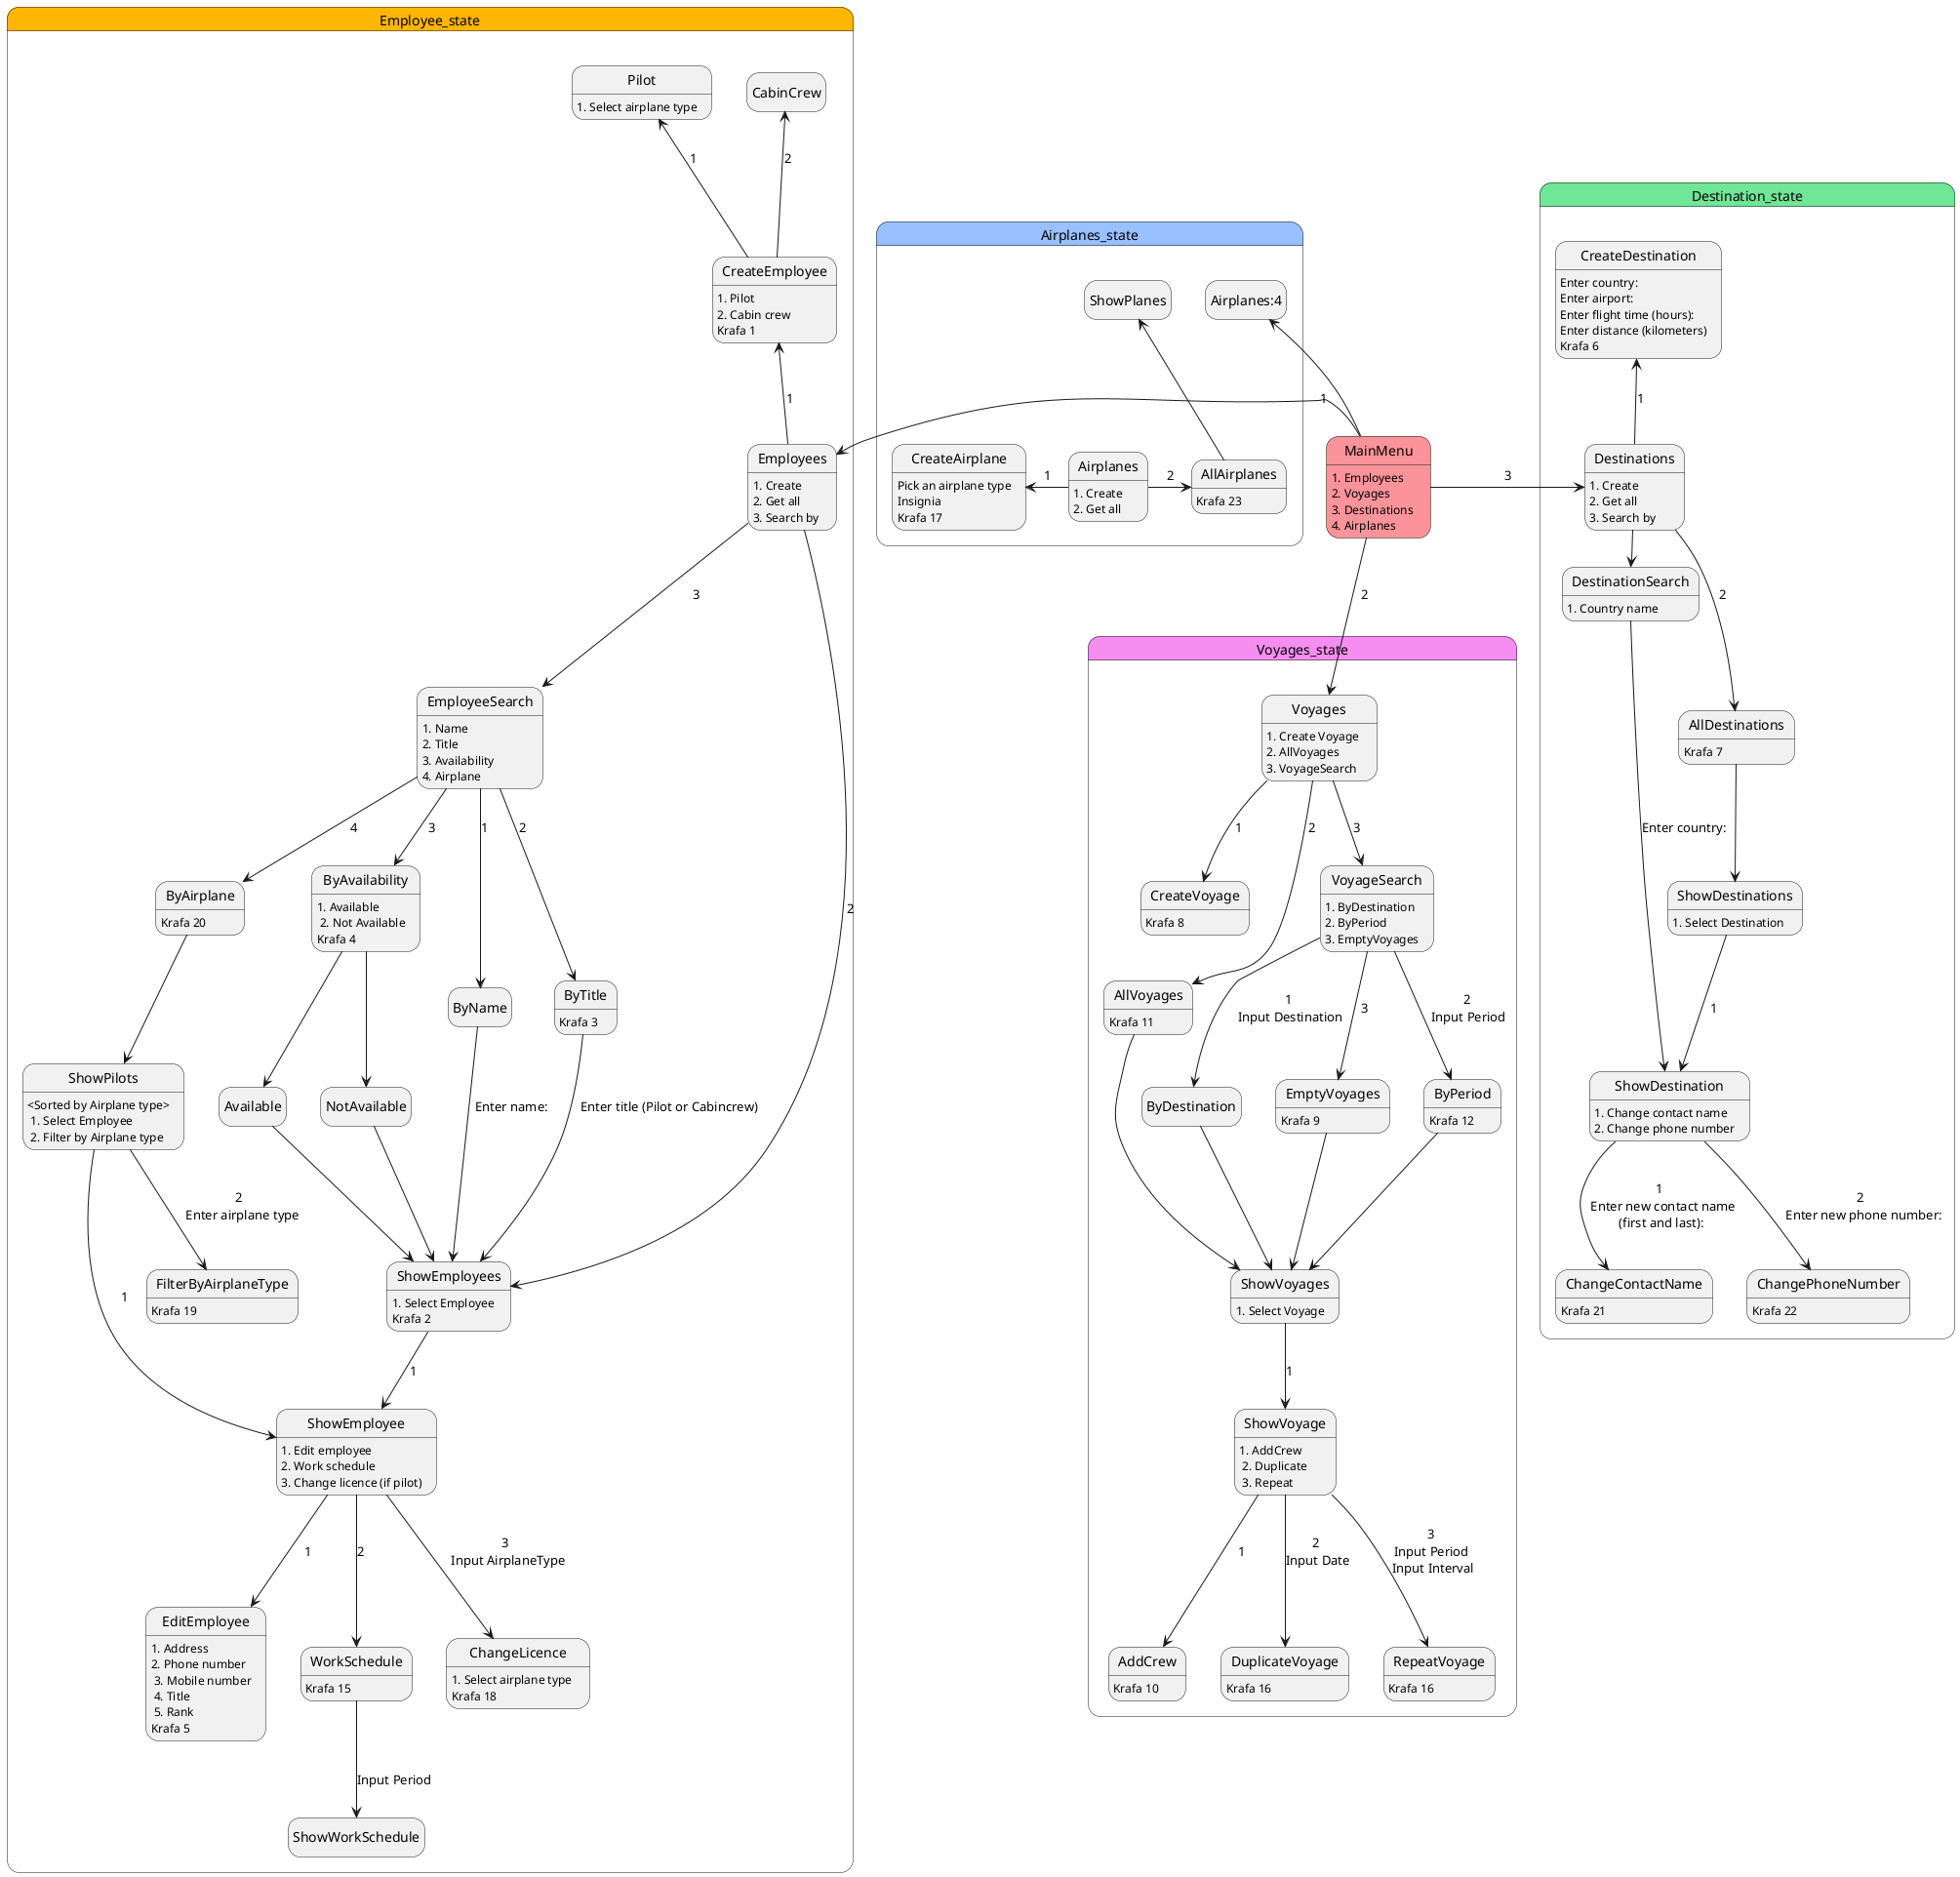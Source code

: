 @startuml UI_states
hide empty description
MainMenu: 1. Employees \n2. Voyages \n3. Destinations \n4. Airplanes

state Employee_state #fcb603{

    MainMenu #fa939a -Left-> Employees: 1
    Employees: 1. Create\n2. Get all\n3. Search by
    Employees -up-> CreateEmployee: 1
    CreateEmployee: 1. Pilot\n2. Cabin crew\nKrafa 1
    CreateEmployee -up-> Pilot: 1
    CreateEmployee -up-> CabinCrew: 2
    Pilot: 1. Select airplane type
    EmployeeSearch: 1. Name\n2. Title\n3. Availability\n4. Airplane
    Employees -down-> EmployeeSearch :3
    Employees -down-> ShowEmployees: 2
    EmployeeSearch --> ByTitle: 2
    ByTitle: Krafa 3
    ByTitle --> ShowEmployees: Enter title (Pilot or Cabincrew)
    EmployeeSearch --> ByName: 1
    ByName --> ShowEmployees: Enter name:
    
    EmployeeSearch --> ByAvailability: 3
    ByAvailability: 1. Available\n 2. Not Available\nKrafa 4
    Available --> ShowEmployees
    NotAvailable --> ShowEmployees
    ByAvailability --> Available
    ByAvailability --> NotAvailable
    EmployeeSearch --> ByAirplane: 4
    ByAirplane --> ShowPilots
    ByAirplane: Krafa 20
    ShowPilots: <Sorted by Airplane type>\n 1. Select Employee\n 2. Filter by Airplane type 
    ShowPilots --> ShowEmployee: 1
    ShowPilots --> FilterByAirplaneType: 2 \n Enter airplane type
    FilterByAirplaneType: Krafa 19
    ShowEmployees: 1. Select Employee\nKrafa 2
    ShowEmployees --> ShowEmployee: 1
    ShowEmployee: 1. Edit employee \n2. Work schedule\n3. Change licence (if pilot)
    ShowEmployee --> EditEmployee: 1
    EditEmployee: 1. Address\n2. Phone number\n 3. Mobile number\n 4. Title\n 5. Rank\nKrafa 5
    ShowEmployee --> WorkSchedule: 2
    WorkSchedule: Krafa 15
    ShowEmployee --> ChangeLicence: 3 \n Input AirplaneType
    ChangeLicence: 1. Select airplane type \nKrafa 18
    WorkSchedule --> ShowWorkSchedule: Input Period

}


state Voyages_state #f58ef0{
    MainMenu -Down-> Voyages: 2
    Voyages: 1. Create Voyage \n2. AllVoyages \n3. VoyageSearch
    
    Voyages --> CreateVoyage: 1
    CreateVoyage: Krafa 8
    
    Voyages --> AllVoyages: 2
    AllVoyages: Krafa 11
    AllVoyages --> ShowVoyages
    
    Voyages --> VoyageSearch: 3
    
    VoyageSearch: 1. ByDestination \n2. ByPeriod \n3. EmptyVoyages
    
    VoyageSearch --> ByDestination: 1 \nInput Destination
    ByDestination --> ShowVoyages

    VoyageSearch --> EmptyVoyages: 3
    EmptyVoyages: Krafa 9
    EmptyVoyages --> ShowVoyages

    VoyageSearch --> ByPeriod: 2 \nInput Period
    ByPeriod: Krafa 12
    ByPeriod --> ShowVoyages
    
    ShowVoyages: 1. Select Voyage
    ShowVoyages --> ShowVoyage: 1
    
    ShowVoyage: 1. AddCrew\n 2. Duplicate\n 3. Repeat
    
    ShowVoyage --> AddCrew: 1
    AddCrew: Krafa 10
    
    ShowVoyage --> DuplicateVoyage: 2 \nInput Date
    DuplicateVoyage: Krafa 16
    
    ShowVoyage --> RepeatVoyage: 3 \nInput Period \nInput Interval
    RepeatVoyage: Krafa 16

}

state Destination_state #70e697{
    MainMenu -Right-> Destinations: 3
    
    Destinations:1. Create \n2. Get all \n3. Search by
    Destinations -up-> CreateDestination: 1
    CreateDestination: Enter country:\nEnter airport:\nEnter flight time (hours):\nEnter distance (kilometers)\nKrafa 6
    
    Destinations -down-> AllDestinations: 2
    AllDestinations: Krafa 7
    
    Destinations -right-> DestinationSearch
    DestinationSearch --> ShowDestination: Enter country:
    DestinationSearch: 1. Country name

    AllDestinations --> ShowDestinations
    ShowDestinations: 1. Select Destination
    ShowDestinations --> ShowDestination: 1
    
    ShowDestination: 1. Change contact name \n2. Change phone number
    ShowDestination --> ChangeContactName: 1 \n Enter new contact name\n(first and last):
    ChangeContactName: Krafa 21
    ShowDestination --> ChangePhoneNumber: 2 \n Enter new phone number:
    ChangePhoneNumber: Krafa 22
}

state Airplanes_state #99c0ff{
    MainMenu -up-> Airplanes:4 
    Airplanes: 1. Create \n2. Get all
    Airplanes -left-> CreateAirplane: 1
    CreateAirplane: Pick an airplane type\nInsignia\nKrafa 17

    Airplanes -right-> AllAirplanes: 2
    AllAirplanes: Krafa 23
    AllAirplanes -up-> ShowPlanes

    
    

}

@enduml